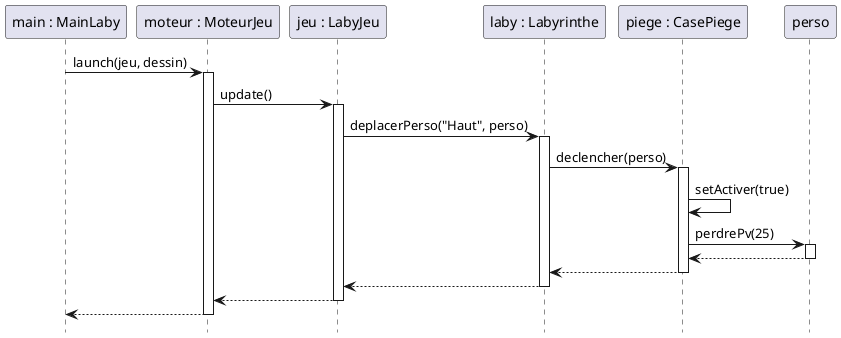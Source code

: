 @startuml
hide footbox

participant  "main : MainLaby" as main
participant  "moteur : MoteurJeu" as m
participant  "jeu : LabyJeu" as LJ
participant  "laby : Labyrinthe" as laby
participant "piege : CasePiege" as pc

main -> m : launch(jeu, dessin)
activate m

m -> LJ: update()
activate LJ

LJ -> laby: deplacerPerso("Haut", perso)
activate laby
laby -> pc : declencher(perso)
activate pc
pc -> pc : setActiver(true)
pc -> perso : perdrePv(25)
activate perso
pc <-- perso
deactivate perso
laby <-- pc
deactivate pc
 

LJ <-- laby 
deactivate laby
m <--LJ
deactivate LJ

main <-- m
deactivate m


 
@enduml
